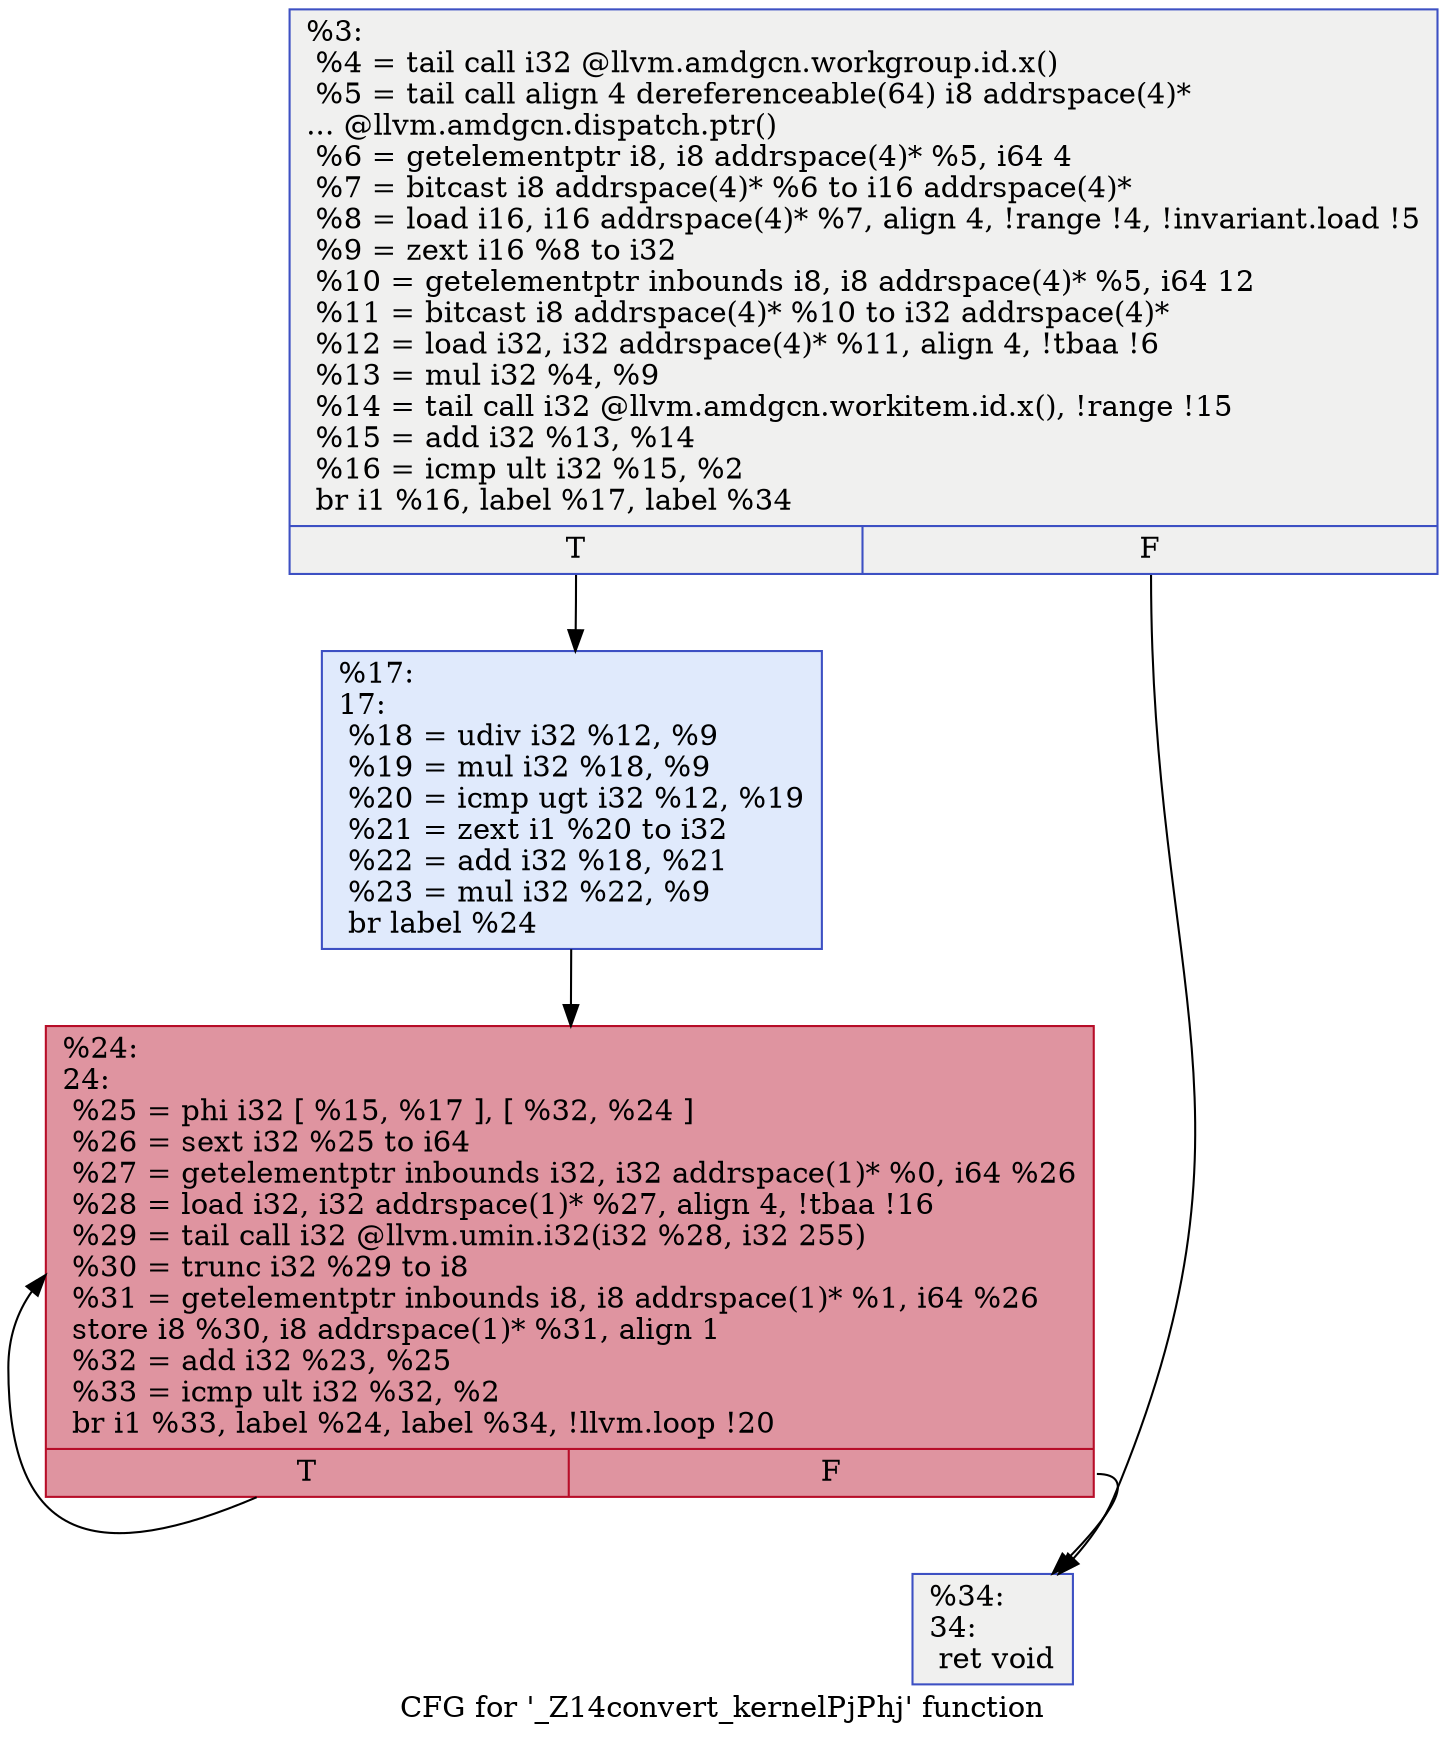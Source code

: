 digraph "CFG for '_Z14convert_kernelPjPhj' function" {
	label="CFG for '_Z14convert_kernelPjPhj' function";

	Node0x522e530 [shape=record,color="#3d50c3ff", style=filled, fillcolor="#dedcdb70",label="{%3:\l  %4 = tail call i32 @llvm.amdgcn.workgroup.id.x()\l  %5 = tail call align 4 dereferenceable(64) i8 addrspace(4)*\l... @llvm.amdgcn.dispatch.ptr()\l  %6 = getelementptr i8, i8 addrspace(4)* %5, i64 4\l  %7 = bitcast i8 addrspace(4)* %6 to i16 addrspace(4)*\l  %8 = load i16, i16 addrspace(4)* %7, align 4, !range !4, !invariant.load !5\l  %9 = zext i16 %8 to i32\l  %10 = getelementptr inbounds i8, i8 addrspace(4)* %5, i64 12\l  %11 = bitcast i8 addrspace(4)* %10 to i32 addrspace(4)*\l  %12 = load i32, i32 addrspace(4)* %11, align 4, !tbaa !6\l  %13 = mul i32 %4, %9\l  %14 = tail call i32 @llvm.amdgcn.workitem.id.x(), !range !15\l  %15 = add i32 %13, %14\l  %16 = icmp ult i32 %15, %2\l  br i1 %16, label %17, label %34\l|{<s0>T|<s1>F}}"];
	Node0x522e530:s0 -> Node0x522fe80;
	Node0x522e530:s1 -> Node0x5230830;
	Node0x522fe80 [shape=record,color="#3d50c3ff", style=filled, fillcolor="#b9d0f970",label="{%17:\l17:                                               \l  %18 = udiv i32 %12, %9\l  %19 = mul i32 %18, %9\l  %20 = icmp ugt i32 %12, %19\l  %21 = zext i1 %20 to i32\l  %22 = add i32 %18, %21\l  %23 = mul i32 %22, %9\l  br label %24\l}"];
	Node0x522fe80 -> Node0x5230cb0;
	Node0x5230cb0 [shape=record,color="#b70d28ff", style=filled, fillcolor="#b70d2870",label="{%24:\l24:                                               \l  %25 = phi i32 [ %15, %17 ], [ %32, %24 ]\l  %26 = sext i32 %25 to i64\l  %27 = getelementptr inbounds i32, i32 addrspace(1)* %0, i64 %26\l  %28 = load i32, i32 addrspace(1)* %27, align 4, !tbaa !16\l  %29 = tail call i32 @llvm.umin.i32(i32 %28, i32 255)\l  %30 = trunc i32 %29 to i8\l  %31 = getelementptr inbounds i8, i8 addrspace(1)* %1, i64 %26\l  store i8 %30, i8 addrspace(1)* %31, align 1\l  %32 = add i32 %23, %25\l  %33 = icmp ult i32 %32, %2\l  br i1 %33, label %24, label %34, !llvm.loop !20\l|{<s0>T|<s1>F}}"];
	Node0x5230cb0:s0 -> Node0x5230cb0;
	Node0x5230cb0:s1 -> Node0x5230830;
	Node0x5230830 [shape=record,color="#3d50c3ff", style=filled, fillcolor="#dedcdb70",label="{%34:\l34:                                               \l  ret void\l}"];
}
